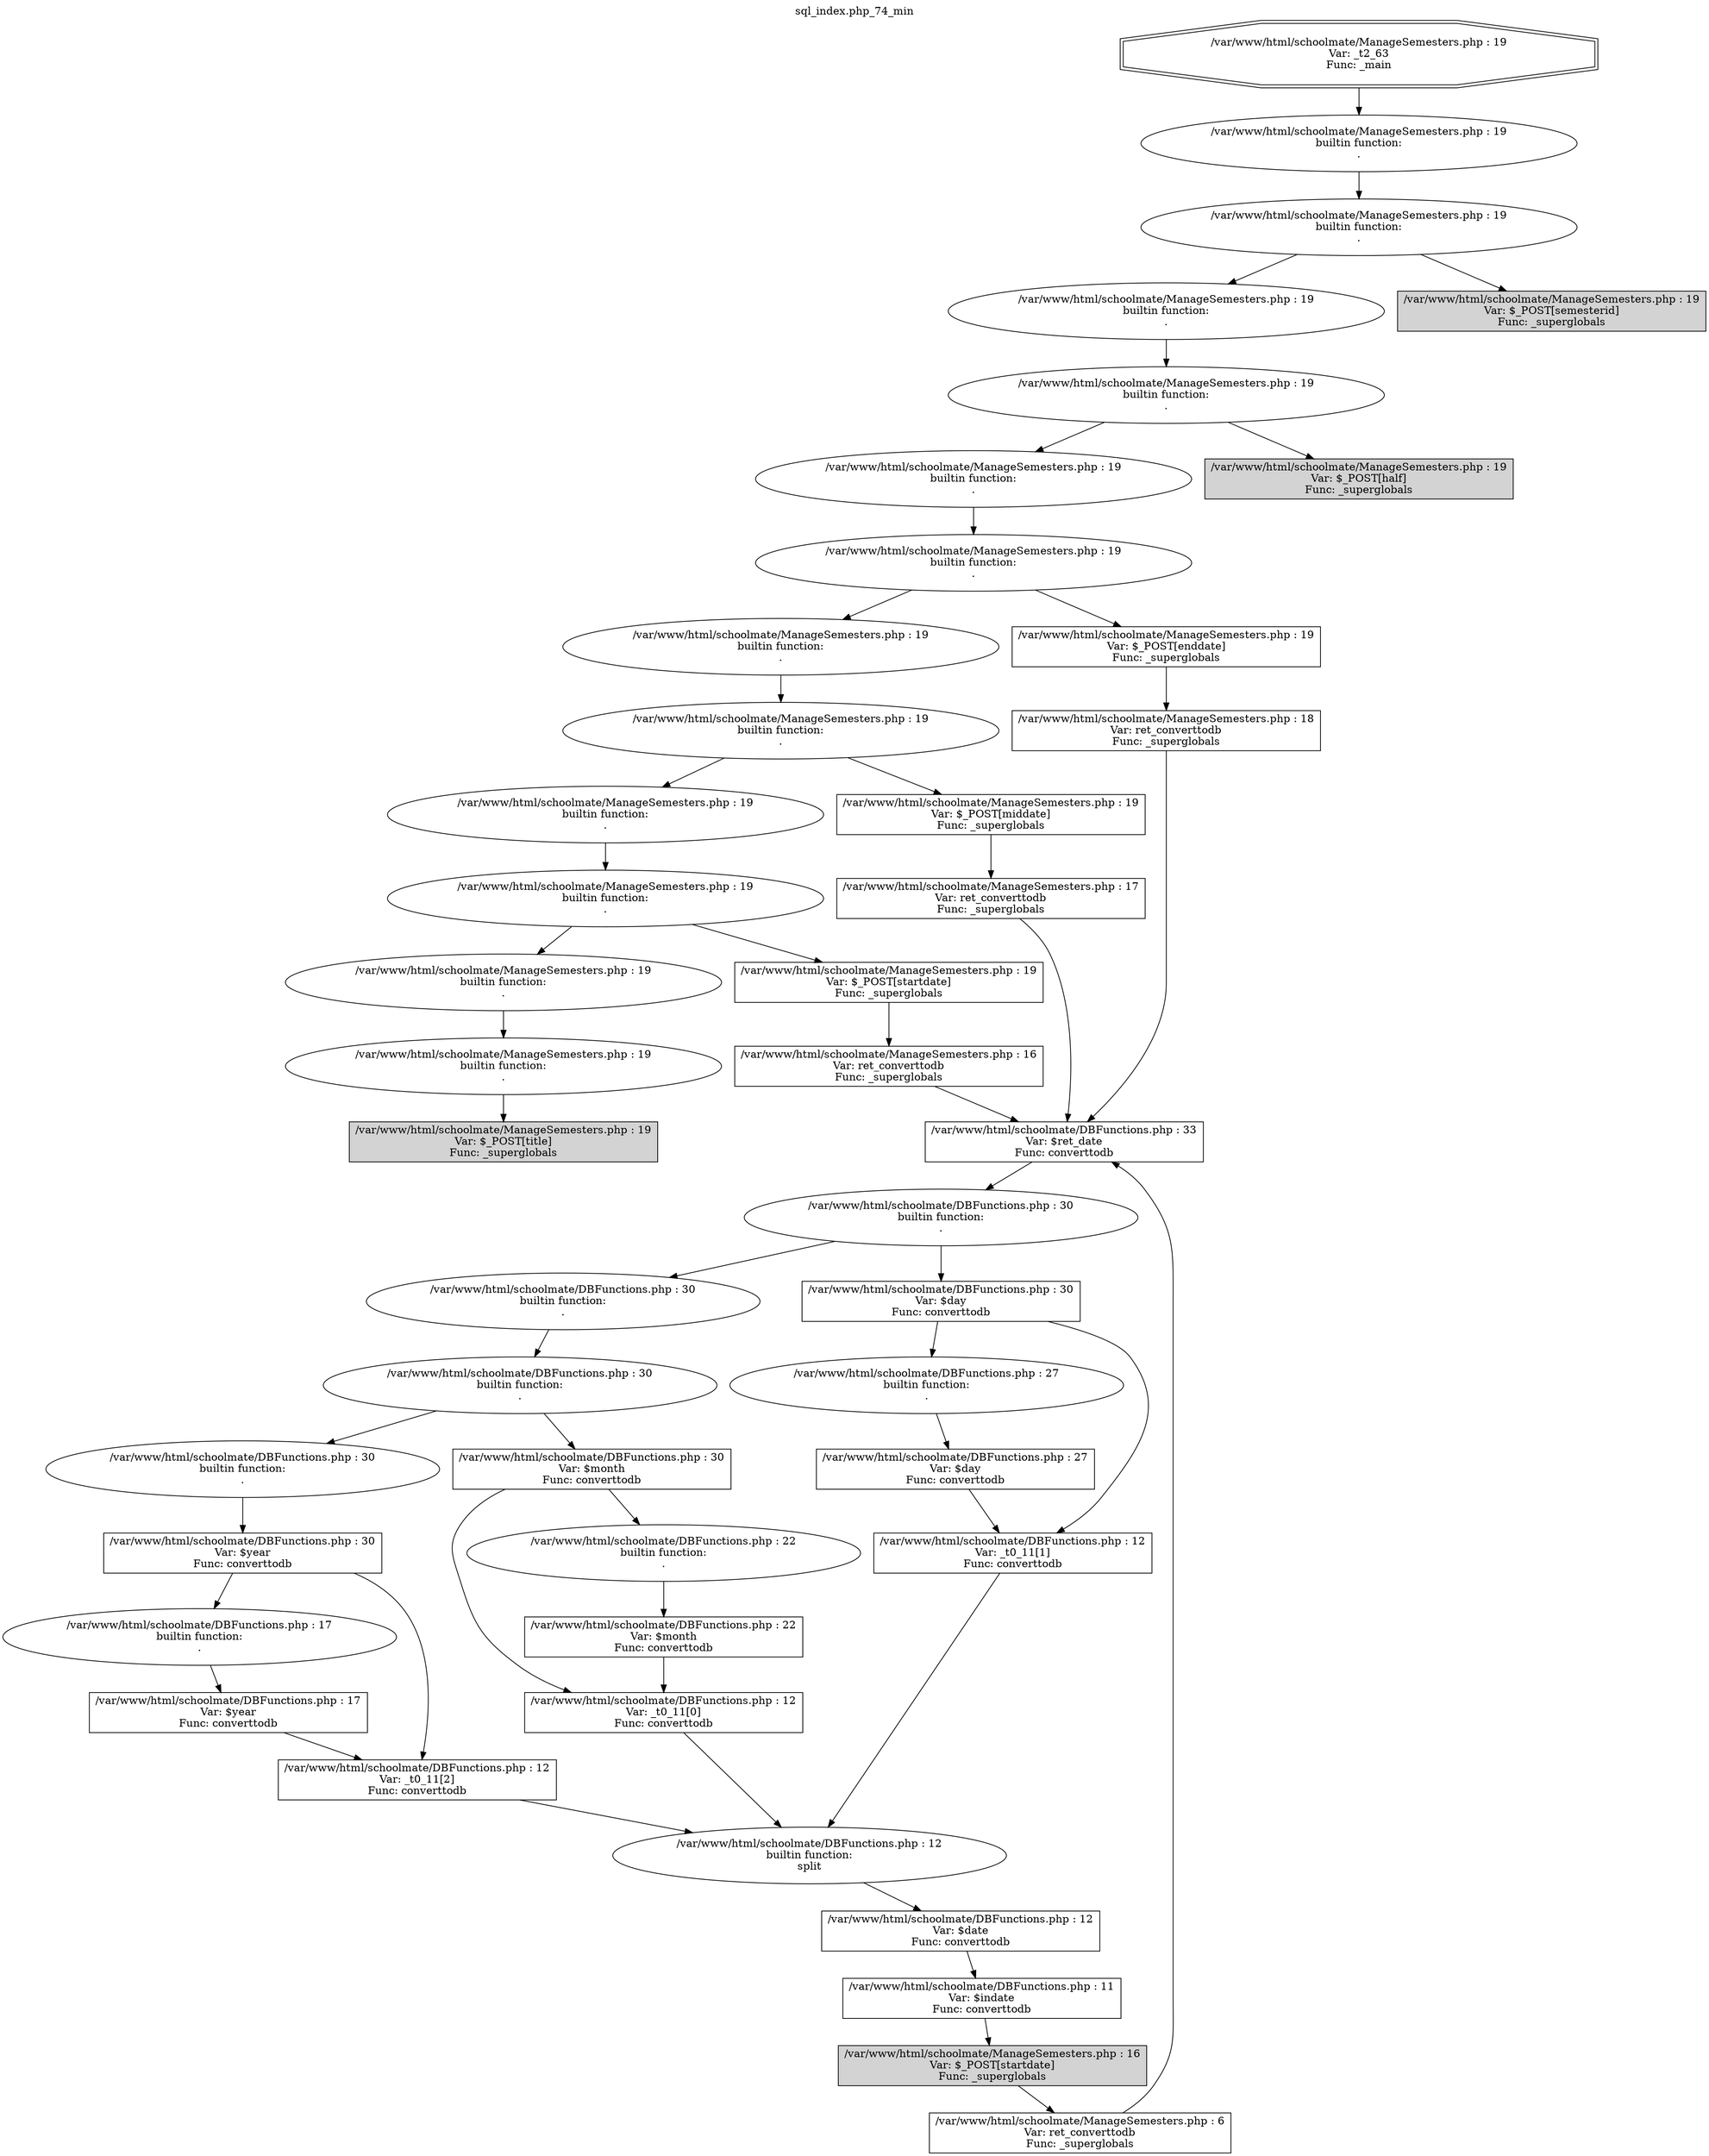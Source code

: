 digraph cfg {
  label="sql_index.php_74_min";
  labelloc=t;
  n1 [shape=doubleoctagon, label="/var/www/html/schoolmate/ManageSemesters.php : 19\nVar: _t2_63\nFunc: _main\n"];
  n2 [shape=ellipse, label="/var/www/html/schoolmate/ManageSemesters.php : 19\nbuiltin function:\n.\n"];
  n3 [shape=ellipse, label="/var/www/html/schoolmate/ManageSemesters.php : 19\nbuiltin function:\n.\n"];
  n4 [shape=ellipse, label="/var/www/html/schoolmate/ManageSemesters.php : 19\nbuiltin function:\n.\n"];
  n5 [shape=ellipse, label="/var/www/html/schoolmate/ManageSemesters.php : 19\nbuiltin function:\n.\n"];
  n6 [shape=ellipse, label="/var/www/html/schoolmate/ManageSemesters.php : 19\nbuiltin function:\n.\n"];
  n7 [shape=ellipse, label="/var/www/html/schoolmate/ManageSemesters.php : 19\nbuiltin function:\n.\n"];
  n8 [shape=ellipse, label="/var/www/html/schoolmate/ManageSemesters.php : 19\nbuiltin function:\n.\n"];
  n9 [shape=ellipse, label="/var/www/html/schoolmate/ManageSemesters.php : 19\nbuiltin function:\n.\n"];
  n10 [shape=ellipse, label="/var/www/html/schoolmate/ManageSemesters.php : 19\nbuiltin function:\n.\n"];
  n11 [shape=ellipse, label="/var/www/html/schoolmate/ManageSemesters.php : 19\nbuiltin function:\n.\n"];
  n12 [shape=ellipse, label="/var/www/html/schoolmate/ManageSemesters.php : 19\nbuiltin function:\n.\n"];
  n13 [shape=ellipse, label="/var/www/html/schoolmate/ManageSemesters.php : 19\nbuiltin function:\n.\n"];
  n14 [shape=box, label="/var/www/html/schoolmate/ManageSemesters.php : 19\nVar: $_POST[title]\nFunc: _superglobals\n",style=filled];
  n15 [shape=box, label="/var/www/html/schoolmate/ManageSemesters.php : 19\nVar: $_POST[startdate]\nFunc: _superglobals\n"];
  n16 [shape=box, label="/var/www/html/schoolmate/ManageSemesters.php : 16\nVar: ret_converttodb\nFunc: _superglobals\n"];
  n17 [shape=box, label="/var/www/html/schoolmate/DBFunctions.php : 33\nVar: $ret_date\nFunc: converttodb\n"];
  n18 [shape=ellipse, label="/var/www/html/schoolmate/DBFunctions.php : 30\nbuiltin function:\n.\n"];
  n19 [shape=ellipse, label="/var/www/html/schoolmate/DBFunctions.php : 30\nbuiltin function:\n.\n"];
  n20 [shape=ellipse, label="/var/www/html/schoolmate/DBFunctions.php : 30\nbuiltin function:\n.\n"];
  n21 [shape=ellipse, label="/var/www/html/schoolmate/DBFunctions.php : 30\nbuiltin function:\n.\n"];
  n22 [shape=box, label="/var/www/html/schoolmate/DBFunctions.php : 30\nVar: $year\nFunc: converttodb\n"];
  n23 [shape=ellipse, label="/var/www/html/schoolmate/DBFunctions.php : 17\nbuiltin function:\n.\n"];
  n24 [shape=box, label="/var/www/html/schoolmate/DBFunctions.php : 17\nVar: $year\nFunc: converttodb\n"];
  n25 [shape=box, label="/var/www/html/schoolmate/DBFunctions.php : 12\nVar: _t0_11[2]\nFunc: converttodb\n"];
  n26 [shape=ellipse, label="/var/www/html/schoolmate/DBFunctions.php : 12\nbuiltin function:\nsplit\n"];
  n27 [shape=box, label="/var/www/html/schoolmate/DBFunctions.php : 12\nVar: $date\nFunc: converttodb\n"];
  n28 [shape=box, label="/var/www/html/schoolmate/DBFunctions.php : 11\nVar: $indate\nFunc: converttodb\n"];
  n29 [shape=box, label="/var/www/html/schoolmate/ManageSemesters.php : 16\nVar: $_POST[startdate]\nFunc: _superglobals\n",style=filled];
  n30 [shape=box, label="/var/www/html/schoolmate/ManageSemesters.php : 6\nVar: ret_converttodb\nFunc: _superglobals\n"];
  n31 [shape=box, label="/var/www/html/schoolmate/DBFunctions.php : 30\nVar: $month\nFunc: converttodb\n"];
  n32 [shape=box, label="/var/www/html/schoolmate/DBFunctions.php : 12\nVar: _t0_11[0]\nFunc: converttodb\n"];
  n33 [shape=ellipse, label="/var/www/html/schoolmate/DBFunctions.php : 22\nbuiltin function:\n.\n"];
  n34 [shape=box, label="/var/www/html/schoolmate/DBFunctions.php : 22\nVar: $month\nFunc: converttodb\n"];
  n35 [shape=box, label="/var/www/html/schoolmate/DBFunctions.php : 30\nVar: $day\nFunc: converttodb\n"];
  n36 [shape=ellipse, label="/var/www/html/schoolmate/DBFunctions.php : 27\nbuiltin function:\n.\n"];
  n37 [shape=box, label="/var/www/html/schoolmate/DBFunctions.php : 27\nVar: $day\nFunc: converttodb\n"];
  n38 [shape=box, label="/var/www/html/schoolmate/DBFunctions.php : 12\nVar: _t0_11[1]\nFunc: converttodb\n"];
  n39 [shape=box, label="/var/www/html/schoolmate/ManageSemesters.php : 19\nVar: $_POST[middate]\nFunc: _superglobals\n"];
  n40 [shape=box, label="/var/www/html/schoolmate/ManageSemesters.php : 17\nVar: ret_converttodb\nFunc: _superglobals\n"];
  n41 [shape=box, label="/var/www/html/schoolmate/ManageSemesters.php : 19\nVar: $_POST[enddate]\nFunc: _superglobals\n"];
  n42 [shape=box, label="/var/www/html/schoolmate/ManageSemesters.php : 18\nVar: ret_converttodb\nFunc: _superglobals\n"];
  n43 [shape=box, label="/var/www/html/schoolmate/ManageSemesters.php : 19\nVar: $_POST[half]\nFunc: _superglobals\n",style=filled];
  n44 [shape=box, label="/var/www/html/schoolmate/ManageSemesters.php : 19\nVar: $_POST[semesterid]\nFunc: _superglobals\n",style=filled];
  n1 -> n2;
  n2 -> n3;
  n3 -> n4;
  n3 -> n44;
  n4 -> n5;
  n5 -> n6;
  n5 -> n43;
  n6 -> n7;
  n7 -> n8;
  n7 -> n41;
  n8 -> n9;
  n9 -> n10;
  n9 -> n39;
  n10 -> n11;
  n11 -> n12;
  n11 -> n15;
  n12 -> n13;
  n13 -> n14;
  n15 -> n16;
  n16 -> n17;
  n17 -> n18;
  n18 -> n19;
  n18 -> n35;
  n19 -> n20;
  n20 -> n21;
  n20 -> n31;
  n21 -> n22;
  n22 -> n23;
  n22 -> n25;
  n23 -> n24;
  n24 -> n25;
  n25 -> n26;
  n26 -> n27;
  n27 -> n28;
  n28 -> n29;
  n29 -> n30;
  n30 -> n17;
  n31 -> n32;
  n31 -> n33;
  n32 -> n26;
  n33 -> n34;
  n34 -> n32;
  n35 -> n36;
  n35 -> n38;
  n36 -> n37;
  n37 -> n38;
  n38 -> n26;
  n39 -> n40;
  n40 -> n17;
  n41 -> n42;
  n42 -> n17;
}
